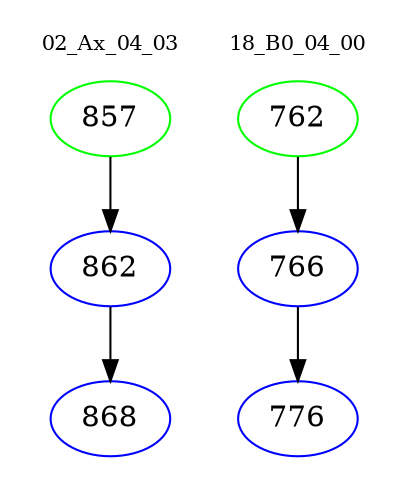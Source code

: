digraph{
subgraph cluster_0 {
color = white
label = "02_Ax_04_03";
fontsize=10;
T0_857 [label="857", color="green"]
T0_857 -> T0_862 [color="black"]
T0_862 [label="862", color="blue"]
T0_862 -> T0_868 [color="black"]
T0_868 [label="868", color="blue"]
}
subgraph cluster_1 {
color = white
label = "18_B0_04_00";
fontsize=10;
T1_762 [label="762", color="green"]
T1_762 -> T1_766 [color="black"]
T1_766 [label="766", color="blue"]
T1_766 -> T1_776 [color="black"]
T1_776 [label="776", color="blue"]
}
}
